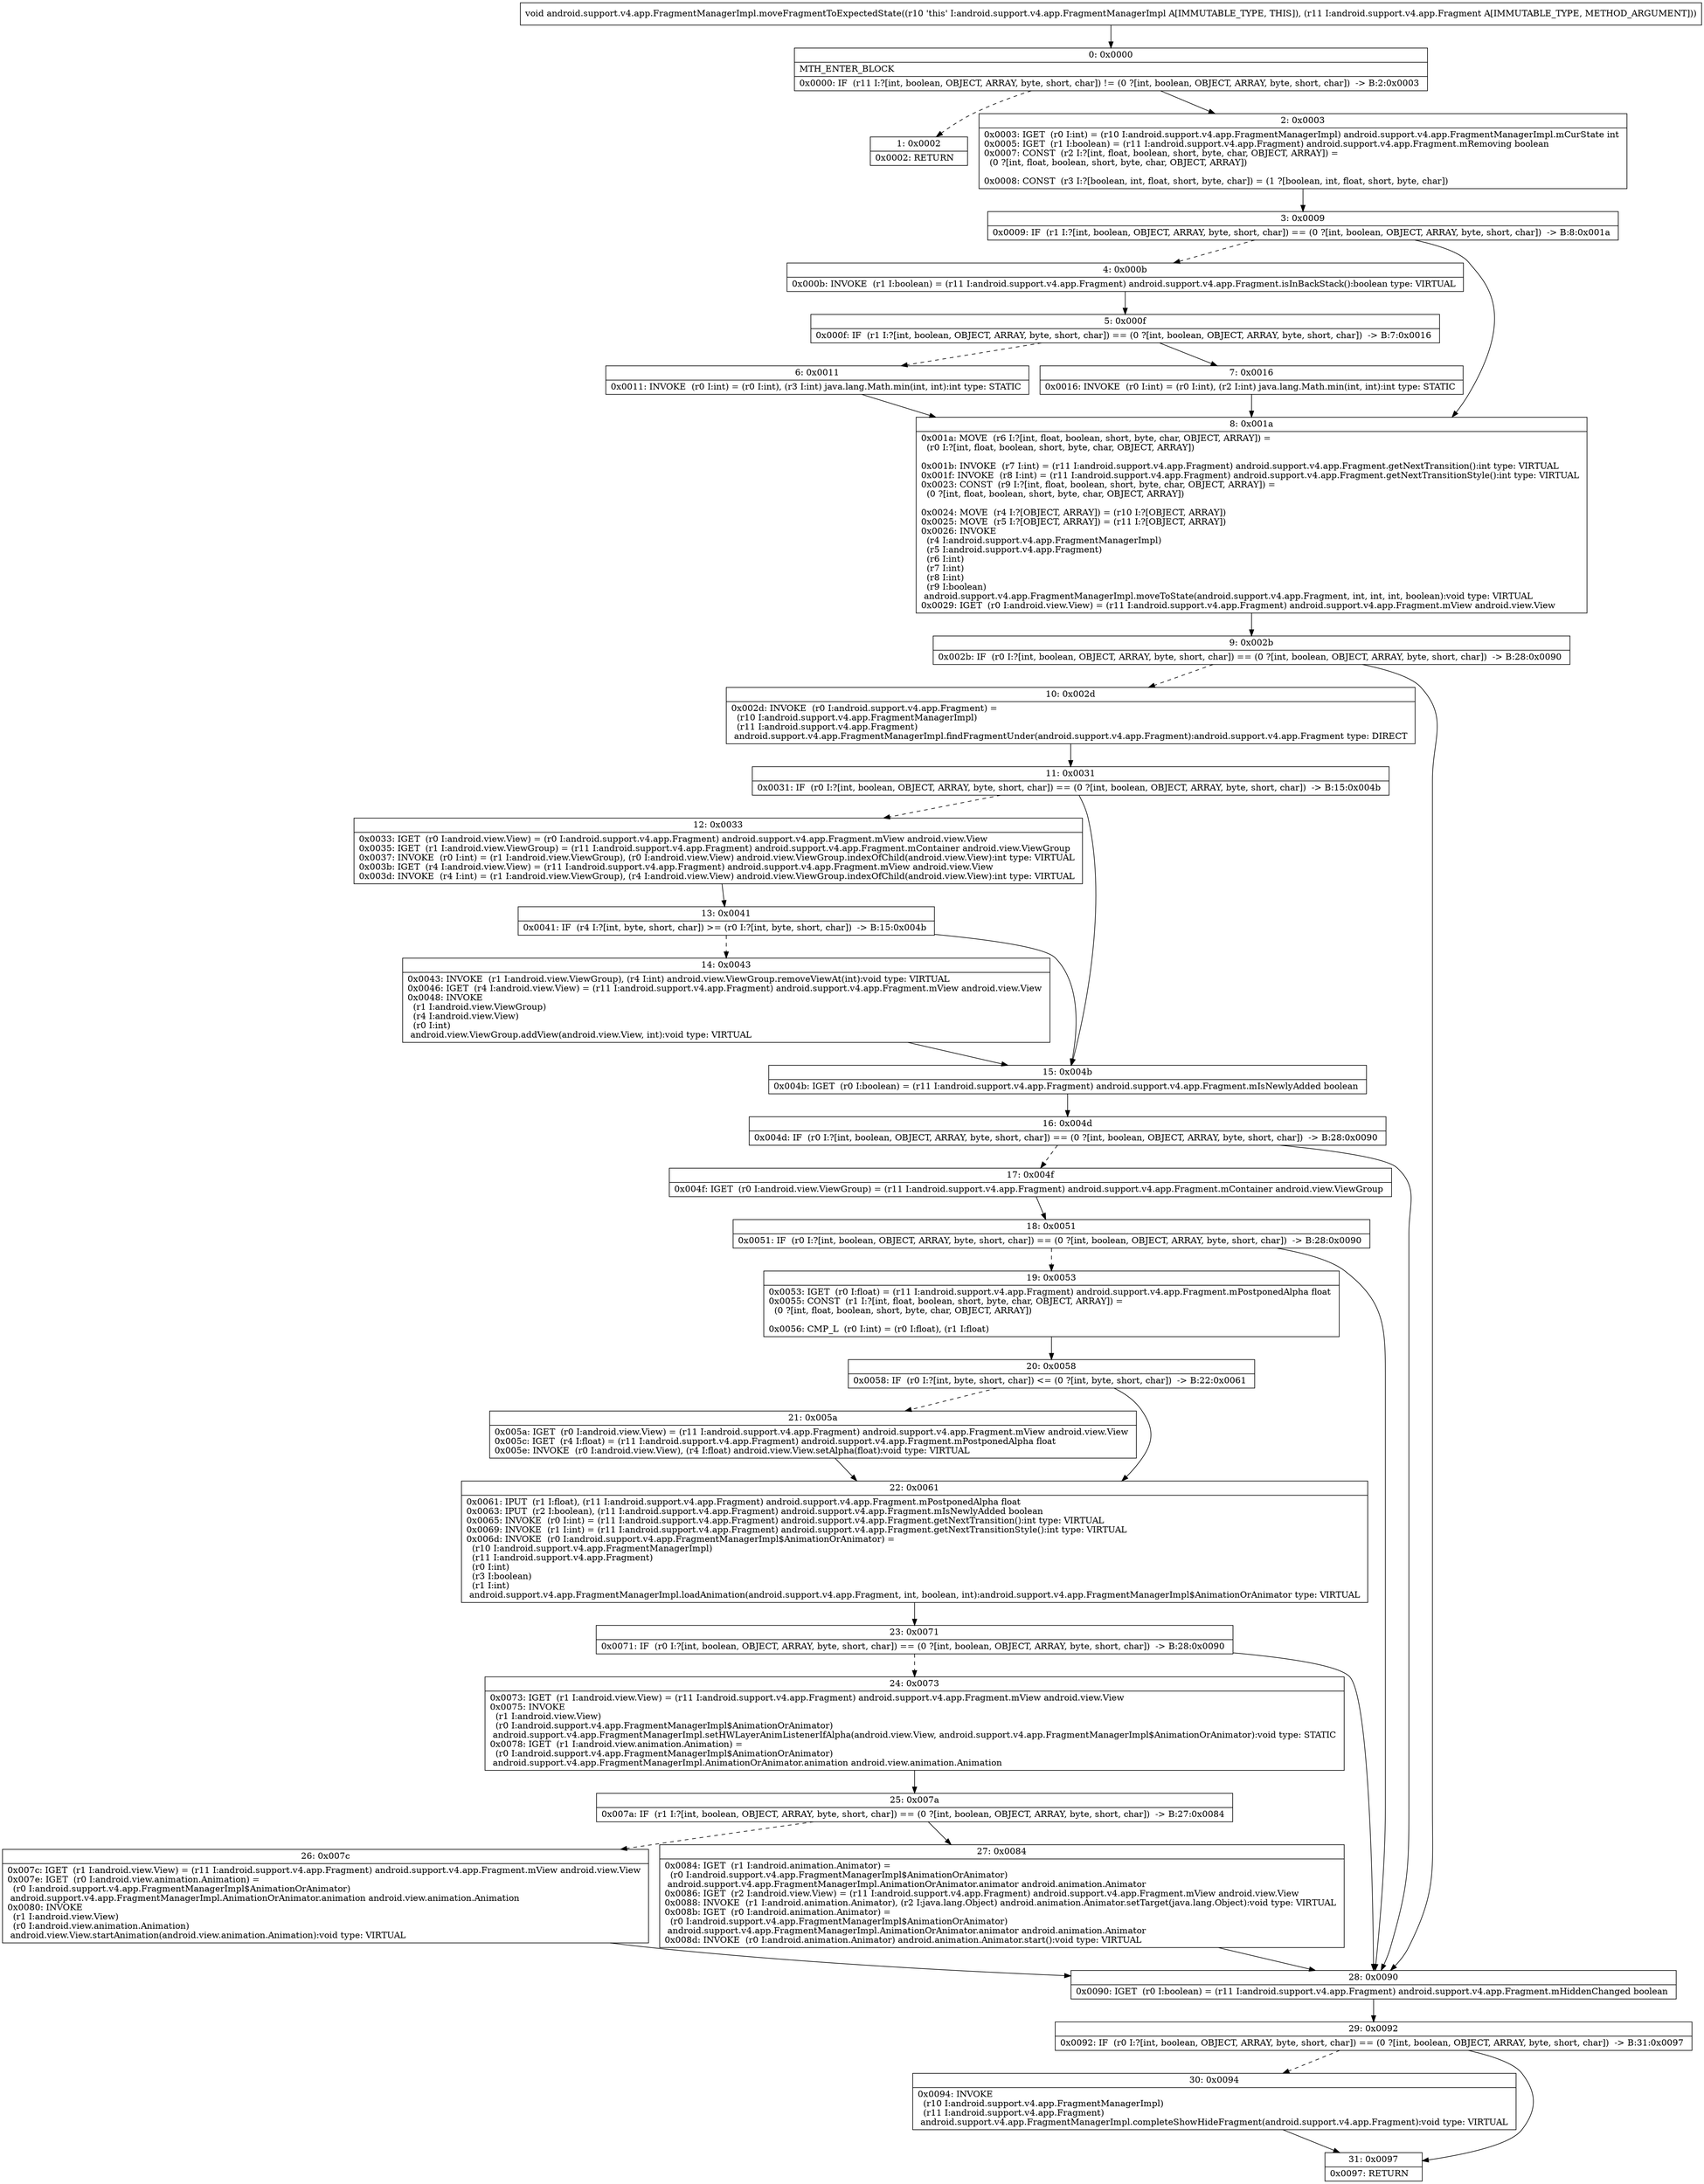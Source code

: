 digraph "CFG forandroid.support.v4.app.FragmentManagerImpl.moveFragmentToExpectedState(Landroid\/support\/v4\/app\/Fragment;)V" {
Node_0 [shape=record,label="{0\:\ 0x0000|MTH_ENTER_BLOCK\l|0x0000: IF  (r11 I:?[int, boolean, OBJECT, ARRAY, byte, short, char]) != (0 ?[int, boolean, OBJECT, ARRAY, byte, short, char])  \-\> B:2:0x0003 \l}"];
Node_1 [shape=record,label="{1\:\ 0x0002|0x0002: RETURN   \l}"];
Node_2 [shape=record,label="{2\:\ 0x0003|0x0003: IGET  (r0 I:int) = (r10 I:android.support.v4.app.FragmentManagerImpl) android.support.v4.app.FragmentManagerImpl.mCurState int \l0x0005: IGET  (r1 I:boolean) = (r11 I:android.support.v4.app.Fragment) android.support.v4.app.Fragment.mRemoving boolean \l0x0007: CONST  (r2 I:?[int, float, boolean, short, byte, char, OBJECT, ARRAY]) = \l  (0 ?[int, float, boolean, short, byte, char, OBJECT, ARRAY])\l \l0x0008: CONST  (r3 I:?[boolean, int, float, short, byte, char]) = (1 ?[boolean, int, float, short, byte, char]) \l}"];
Node_3 [shape=record,label="{3\:\ 0x0009|0x0009: IF  (r1 I:?[int, boolean, OBJECT, ARRAY, byte, short, char]) == (0 ?[int, boolean, OBJECT, ARRAY, byte, short, char])  \-\> B:8:0x001a \l}"];
Node_4 [shape=record,label="{4\:\ 0x000b|0x000b: INVOKE  (r1 I:boolean) = (r11 I:android.support.v4.app.Fragment) android.support.v4.app.Fragment.isInBackStack():boolean type: VIRTUAL \l}"];
Node_5 [shape=record,label="{5\:\ 0x000f|0x000f: IF  (r1 I:?[int, boolean, OBJECT, ARRAY, byte, short, char]) == (0 ?[int, boolean, OBJECT, ARRAY, byte, short, char])  \-\> B:7:0x0016 \l}"];
Node_6 [shape=record,label="{6\:\ 0x0011|0x0011: INVOKE  (r0 I:int) = (r0 I:int), (r3 I:int) java.lang.Math.min(int, int):int type: STATIC \l}"];
Node_7 [shape=record,label="{7\:\ 0x0016|0x0016: INVOKE  (r0 I:int) = (r0 I:int), (r2 I:int) java.lang.Math.min(int, int):int type: STATIC \l}"];
Node_8 [shape=record,label="{8\:\ 0x001a|0x001a: MOVE  (r6 I:?[int, float, boolean, short, byte, char, OBJECT, ARRAY]) = \l  (r0 I:?[int, float, boolean, short, byte, char, OBJECT, ARRAY])\l \l0x001b: INVOKE  (r7 I:int) = (r11 I:android.support.v4.app.Fragment) android.support.v4.app.Fragment.getNextTransition():int type: VIRTUAL \l0x001f: INVOKE  (r8 I:int) = (r11 I:android.support.v4.app.Fragment) android.support.v4.app.Fragment.getNextTransitionStyle():int type: VIRTUAL \l0x0023: CONST  (r9 I:?[int, float, boolean, short, byte, char, OBJECT, ARRAY]) = \l  (0 ?[int, float, boolean, short, byte, char, OBJECT, ARRAY])\l \l0x0024: MOVE  (r4 I:?[OBJECT, ARRAY]) = (r10 I:?[OBJECT, ARRAY]) \l0x0025: MOVE  (r5 I:?[OBJECT, ARRAY]) = (r11 I:?[OBJECT, ARRAY]) \l0x0026: INVOKE  \l  (r4 I:android.support.v4.app.FragmentManagerImpl)\l  (r5 I:android.support.v4.app.Fragment)\l  (r6 I:int)\l  (r7 I:int)\l  (r8 I:int)\l  (r9 I:boolean)\l android.support.v4.app.FragmentManagerImpl.moveToState(android.support.v4.app.Fragment, int, int, int, boolean):void type: VIRTUAL \l0x0029: IGET  (r0 I:android.view.View) = (r11 I:android.support.v4.app.Fragment) android.support.v4.app.Fragment.mView android.view.View \l}"];
Node_9 [shape=record,label="{9\:\ 0x002b|0x002b: IF  (r0 I:?[int, boolean, OBJECT, ARRAY, byte, short, char]) == (0 ?[int, boolean, OBJECT, ARRAY, byte, short, char])  \-\> B:28:0x0090 \l}"];
Node_10 [shape=record,label="{10\:\ 0x002d|0x002d: INVOKE  (r0 I:android.support.v4.app.Fragment) = \l  (r10 I:android.support.v4.app.FragmentManagerImpl)\l  (r11 I:android.support.v4.app.Fragment)\l android.support.v4.app.FragmentManagerImpl.findFragmentUnder(android.support.v4.app.Fragment):android.support.v4.app.Fragment type: DIRECT \l}"];
Node_11 [shape=record,label="{11\:\ 0x0031|0x0031: IF  (r0 I:?[int, boolean, OBJECT, ARRAY, byte, short, char]) == (0 ?[int, boolean, OBJECT, ARRAY, byte, short, char])  \-\> B:15:0x004b \l}"];
Node_12 [shape=record,label="{12\:\ 0x0033|0x0033: IGET  (r0 I:android.view.View) = (r0 I:android.support.v4.app.Fragment) android.support.v4.app.Fragment.mView android.view.View \l0x0035: IGET  (r1 I:android.view.ViewGroup) = (r11 I:android.support.v4.app.Fragment) android.support.v4.app.Fragment.mContainer android.view.ViewGroup \l0x0037: INVOKE  (r0 I:int) = (r1 I:android.view.ViewGroup), (r0 I:android.view.View) android.view.ViewGroup.indexOfChild(android.view.View):int type: VIRTUAL \l0x003b: IGET  (r4 I:android.view.View) = (r11 I:android.support.v4.app.Fragment) android.support.v4.app.Fragment.mView android.view.View \l0x003d: INVOKE  (r4 I:int) = (r1 I:android.view.ViewGroup), (r4 I:android.view.View) android.view.ViewGroup.indexOfChild(android.view.View):int type: VIRTUAL \l}"];
Node_13 [shape=record,label="{13\:\ 0x0041|0x0041: IF  (r4 I:?[int, byte, short, char]) \>= (r0 I:?[int, byte, short, char])  \-\> B:15:0x004b \l}"];
Node_14 [shape=record,label="{14\:\ 0x0043|0x0043: INVOKE  (r1 I:android.view.ViewGroup), (r4 I:int) android.view.ViewGroup.removeViewAt(int):void type: VIRTUAL \l0x0046: IGET  (r4 I:android.view.View) = (r11 I:android.support.v4.app.Fragment) android.support.v4.app.Fragment.mView android.view.View \l0x0048: INVOKE  \l  (r1 I:android.view.ViewGroup)\l  (r4 I:android.view.View)\l  (r0 I:int)\l android.view.ViewGroup.addView(android.view.View, int):void type: VIRTUAL \l}"];
Node_15 [shape=record,label="{15\:\ 0x004b|0x004b: IGET  (r0 I:boolean) = (r11 I:android.support.v4.app.Fragment) android.support.v4.app.Fragment.mIsNewlyAdded boolean \l}"];
Node_16 [shape=record,label="{16\:\ 0x004d|0x004d: IF  (r0 I:?[int, boolean, OBJECT, ARRAY, byte, short, char]) == (0 ?[int, boolean, OBJECT, ARRAY, byte, short, char])  \-\> B:28:0x0090 \l}"];
Node_17 [shape=record,label="{17\:\ 0x004f|0x004f: IGET  (r0 I:android.view.ViewGroup) = (r11 I:android.support.v4.app.Fragment) android.support.v4.app.Fragment.mContainer android.view.ViewGroup \l}"];
Node_18 [shape=record,label="{18\:\ 0x0051|0x0051: IF  (r0 I:?[int, boolean, OBJECT, ARRAY, byte, short, char]) == (0 ?[int, boolean, OBJECT, ARRAY, byte, short, char])  \-\> B:28:0x0090 \l}"];
Node_19 [shape=record,label="{19\:\ 0x0053|0x0053: IGET  (r0 I:float) = (r11 I:android.support.v4.app.Fragment) android.support.v4.app.Fragment.mPostponedAlpha float \l0x0055: CONST  (r1 I:?[int, float, boolean, short, byte, char, OBJECT, ARRAY]) = \l  (0 ?[int, float, boolean, short, byte, char, OBJECT, ARRAY])\l \l0x0056: CMP_L  (r0 I:int) = (r0 I:float), (r1 I:float) \l}"];
Node_20 [shape=record,label="{20\:\ 0x0058|0x0058: IF  (r0 I:?[int, byte, short, char]) \<= (0 ?[int, byte, short, char])  \-\> B:22:0x0061 \l}"];
Node_21 [shape=record,label="{21\:\ 0x005a|0x005a: IGET  (r0 I:android.view.View) = (r11 I:android.support.v4.app.Fragment) android.support.v4.app.Fragment.mView android.view.View \l0x005c: IGET  (r4 I:float) = (r11 I:android.support.v4.app.Fragment) android.support.v4.app.Fragment.mPostponedAlpha float \l0x005e: INVOKE  (r0 I:android.view.View), (r4 I:float) android.view.View.setAlpha(float):void type: VIRTUAL \l}"];
Node_22 [shape=record,label="{22\:\ 0x0061|0x0061: IPUT  (r1 I:float), (r11 I:android.support.v4.app.Fragment) android.support.v4.app.Fragment.mPostponedAlpha float \l0x0063: IPUT  (r2 I:boolean), (r11 I:android.support.v4.app.Fragment) android.support.v4.app.Fragment.mIsNewlyAdded boolean \l0x0065: INVOKE  (r0 I:int) = (r11 I:android.support.v4.app.Fragment) android.support.v4.app.Fragment.getNextTransition():int type: VIRTUAL \l0x0069: INVOKE  (r1 I:int) = (r11 I:android.support.v4.app.Fragment) android.support.v4.app.Fragment.getNextTransitionStyle():int type: VIRTUAL \l0x006d: INVOKE  (r0 I:android.support.v4.app.FragmentManagerImpl$AnimationOrAnimator) = \l  (r10 I:android.support.v4.app.FragmentManagerImpl)\l  (r11 I:android.support.v4.app.Fragment)\l  (r0 I:int)\l  (r3 I:boolean)\l  (r1 I:int)\l android.support.v4.app.FragmentManagerImpl.loadAnimation(android.support.v4.app.Fragment, int, boolean, int):android.support.v4.app.FragmentManagerImpl$AnimationOrAnimator type: VIRTUAL \l}"];
Node_23 [shape=record,label="{23\:\ 0x0071|0x0071: IF  (r0 I:?[int, boolean, OBJECT, ARRAY, byte, short, char]) == (0 ?[int, boolean, OBJECT, ARRAY, byte, short, char])  \-\> B:28:0x0090 \l}"];
Node_24 [shape=record,label="{24\:\ 0x0073|0x0073: IGET  (r1 I:android.view.View) = (r11 I:android.support.v4.app.Fragment) android.support.v4.app.Fragment.mView android.view.View \l0x0075: INVOKE  \l  (r1 I:android.view.View)\l  (r0 I:android.support.v4.app.FragmentManagerImpl$AnimationOrAnimator)\l android.support.v4.app.FragmentManagerImpl.setHWLayerAnimListenerIfAlpha(android.view.View, android.support.v4.app.FragmentManagerImpl$AnimationOrAnimator):void type: STATIC \l0x0078: IGET  (r1 I:android.view.animation.Animation) = \l  (r0 I:android.support.v4.app.FragmentManagerImpl$AnimationOrAnimator)\l android.support.v4.app.FragmentManagerImpl.AnimationOrAnimator.animation android.view.animation.Animation \l}"];
Node_25 [shape=record,label="{25\:\ 0x007a|0x007a: IF  (r1 I:?[int, boolean, OBJECT, ARRAY, byte, short, char]) == (0 ?[int, boolean, OBJECT, ARRAY, byte, short, char])  \-\> B:27:0x0084 \l}"];
Node_26 [shape=record,label="{26\:\ 0x007c|0x007c: IGET  (r1 I:android.view.View) = (r11 I:android.support.v4.app.Fragment) android.support.v4.app.Fragment.mView android.view.View \l0x007e: IGET  (r0 I:android.view.animation.Animation) = \l  (r0 I:android.support.v4.app.FragmentManagerImpl$AnimationOrAnimator)\l android.support.v4.app.FragmentManagerImpl.AnimationOrAnimator.animation android.view.animation.Animation \l0x0080: INVOKE  \l  (r1 I:android.view.View)\l  (r0 I:android.view.animation.Animation)\l android.view.View.startAnimation(android.view.animation.Animation):void type: VIRTUAL \l}"];
Node_27 [shape=record,label="{27\:\ 0x0084|0x0084: IGET  (r1 I:android.animation.Animator) = \l  (r0 I:android.support.v4.app.FragmentManagerImpl$AnimationOrAnimator)\l android.support.v4.app.FragmentManagerImpl.AnimationOrAnimator.animator android.animation.Animator \l0x0086: IGET  (r2 I:android.view.View) = (r11 I:android.support.v4.app.Fragment) android.support.v4.app.Fragment.mView android.view.View \l0x0088: INVOKE  (r1 I:android.animation.Animator), (r2 I:java.lang.Object) android.animation.Animator.setTarget(java.lang.Object):void type: VIRTUAL \l0x008b: IGET  (r0 I:android.animation.Animator) = \l  (r0 I:android.support.v4.app.FragmentManagerImpl$AnimationOrAnimator)\l android.support.v4.app.FragmentManagerImpl.AnimationOrAnimator.animator android.animation.Animator \l0x008d: INVOKE  (r0 I:android.animation.Animator) android.animation.Animator.start():void type: VIRTUAL \l}"];
Node_28 [shape=record,label="{28\:\ 0x0090|0x0090: IGET  (r0 I:boolean) = (r11 I:android.support.v4.app.Fragment) android.support.v4.app.Fragment.mHiddenChanged boolean \l}"];
Node_29 [shape=record,label="{29\:\ 0x0092|0x0092: IF  (r0 I:?[int, boolean, OBJECT, ARRAY, byte, short, char]) == (0 ?[int, boolean, OBJECT, ARRAY, byte, short, char])  \-\> B:31:0x0097 \l}"];
Node_30 [shape=record,label="{30\:\ 0x0094|0x0094: INVOKE  \l  (r10 I:android.support.v4.app.FragmentManagerImpl)\l  (r11 I:android.support.v4.app.Fragment)\l android.support.v4.app.FragmentManagerImpl.completeShowHideFragment(android.support.v4.app.Fragment):void type: VIRTUAL \l}"];
Node_31 [shape=record,label="{31\:\ 0x0097|0x0097: RETURN   \l}"];
MethodNode[shape=record,label="{void android.support.v4.app.FragmentManagerImpl.moveFragmentToExpectedState((r10 'this' I:android.support.v4.app.FragmentManagerImpl A[IMMUTABLE_TYPE, THIS]), (r11 I:android.support.v4.app.Fragment A[IMMUTABLE_TYPE, METHOD_ARGUMENT])) }"];
MethodNode -> Node_0;
Node_0 -> Node_1[style=dashed];
Node_0 -> Node_2;
Node_2 -> Node_3;
Node_3 -> Node_4[style=dashed];
Node_3 -> Node_8;
Node_4 -> Node_5;
Node_5 -> Node_6[style=dashed];
Node_5 -> Node_7;
Node_6 -> Node_8;
Node_7 -> Node_8;
Node_8 -> Node_9;
Node_9 -> Node_10[style=dashed];
Node_9 -> Node_28;
Node_10 -> Node_11;
Node_11 -> Node_12[style=dashed];
Node_11 -> Node_15;
Node_12 -> Node_13;
Node_13 -> Node_14[style=dashed];
Node_13 -> Node_15;
Node_14 -> Node_15;
Node_15 -> Node_16;
Node_16 -> Node_17[style=dashed];
Node_16 -> Node_28;
Node_17 -> Node_18;
Node_18 -> Node_19[style=dashed];
Node_18 -> Node_28;
Node_19 -> Node_20;
Node_20 -> Node_21[style=dashed];
Node_20 -> Node_22;
Node_21 -> Node_22;
Node_22 -> Node_23;
Node_23 -> Node_24[style=dashed];
Node_23 -> Node_28;
Node_24 -> Node_25;
Node_25 -> Node_26[style=dashed];
Node_25 -> Node_27;
Node_26 -> Node_28;
Node_27 -> Node_28;
Node_28 -> Node_29;
Node_29 -> Node_30[style=dashed];
Node_29 -> Node_31;
Node_30 -> Node_31;
}

